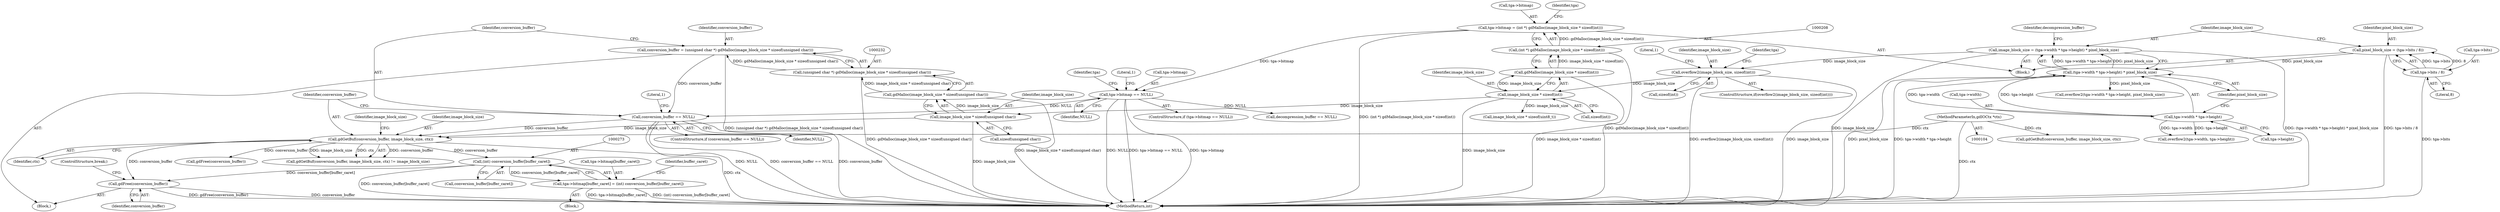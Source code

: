 digraph "0_libgd_01c61f8ab110a77ae64b5ca67c244c728c506f03@array" {
"1000272" [label="(Call,(int) conversion_buffer[buffer_caret])"];
"1000248" [label="(Call,gdGetBuf(conversion_buffer, image_block_size, ctx))"];
"1000239" [label="(Call,conversion_buffer == NULL)"];
"1000229" [label="(Call,conversion_buffer = (unsigned char *) gdMalloc(image_block_size * sizeof(unsigned char)))"];
"1000231" [label="(Call,(unsigned char *) gdMalloc(image_block_size * sizeof(unsigned char)))"];
"1000233" [label="(Call,gdMalloc(image_block_size * sizeof(unsigned char)))"];
"1000234" [label="(Call,image_block_size * sizeof(unsigned char))"];
"1000210" [label="(Call,image_block_size * sizeof(int))"];
"1000180" [label="(Call,overflow2(image_block_size, sizeof(int)))"];
"1000117" [label="(Call,image_block_size = (tga->width * tga->height) * pixel_block_size)"];
"1000119" [label="(Call,(tga->width * tga->height) * pixel_block_size)"];
"1000120" [label="(Call,tga->width * tga->height)"];
"1000109" [label="(Call,pixel_block_size = (tga->bits / 8))"];
"1000111" [label="(Call,tga->bits / 8)"];
"1000215" [label="(Call,tga->bitmap == NULL)"];
"1000203" [label="(Call,tga->bitmap = (int *) gdMalloc(image_block_size * sizeof(int)))"];
"1000207" [label="(Call,(int *) gdMalloc(image_block_size * sizeof(int)))"];
"1000209" [label="(Call,gdMalloc(image_block_size * sizeof(int)))"];
"1000105" [label="(MethodParameterIn,gdIOCtx *ctx)"];
"1000266" [label="(Call,tga->bitmap[buffer_caret] = (int) conversion_buffer[buffer_caret])"];
"1000279" [label="(Call,gdFree(conversion_buffer))"];
"1000519" [label="(MethodReturn,int)"];
"1000121" [label="(Call,tga->width)"];
"1000241" [label="(Identifier,NULL)"];
"1000204" [label="(Call,tga->bitmap)"];
"1000110" [label="(Identifier,pixel_block_size)"];
"1000236" [label="(Call,sizeof(unsigned char))"];
"1000230" [label="(Identifier,conversion_buffer)"];
"1000211" [label="(Identifier,image_block_size)"];
"1000187" [label="(Literal,1)"];
"1000179" [label="(ControlStructure,if(overflow2(image_block_size, sizeof(int))))"];
"1000233" [label="(Call,gdMalloc(image_block_size * sizeof(unsigned char)))"];
"1000124" [label="(Call,tga->height)"];
"1000216" [label="(Call,tga->bitmap)"];
"1000225" [label="(Identifier,tga)"];
"1000207" [label="(Call,(int *) gdMalloc(image_block_size * sizeof(int)))"];
"1000288" [label="(Call,image_block_size * sizeof(uint8_t))"];
"1000107" [label="(Block,)"];
"1000281" [label="(ControlStructure,break;)"];
"1000239" [label="(Call,conversion_buffer == NULL)"];
"1000222" [label="(Literal,1)"];
"1000231" [label="(Call,(unsigned char *) gdMalloc(image_block_size * sizeof(unsigned char)))"];
"1000274" [label="(Call,conversion_buffer[buffer_caret])"];
"1000234" [label="(Call,image_block_size * sizeof(unsigned char))"];
"1000130" [label="(Identifier,decompression_buffer)"];
"1000105" [label="(MethodParameterIn,gdIOCtx *ctx)"];
"1000180" [label="(Call,overflow2(image_block_size, sizeof(int)))"];
"1000251" [label="(Identifier,ctx)"];
"1000245" [label="(Literal,1)"];
"1000115" [label="(Literal,8)"];
"1000112" [label="(Call,tga->bits)"];
"1000248" [label="(Call,gdGetBuf(conversion_buffer, image_block_size, ctx))"];
"1000266" [label="(Call,tga->bitmap[buffer_caret] = (int) conversion_buffer[buffer_caret])"];
"1000265" [label="(Block,)"];
"1000235" [label="(Identifier,image_block_size)"];
"1000219" [label="(Identifier,NULL)"];
"1000238" [label="(ControlStructure,if (conversion_buffer == NULL))"];
"1000215" [label="(Call,tga->bitmap == NULL)"];
"1000118" [label="(Identifier,image_block_size)"];
"1000209" [label="(Call,gdMalloc(image_block_size * sizeof(int)))"];
"1000111" [label="(Call,tga->bits / 8)"];
"1000323" [label="(Call,gdGetBuf(conversion_buffer, image_block_size, ctx))"];
"1000280" [label="(Identifier,conversion_buffer)"];
"1000214" [label="(ControlStructure,if (tga->bitmap == NULL))"];
"1000212" [label="(Call,sizeof(int))"];
"1000227" [label="(Block,)"];
"1000181" [label="(Identifier,image_block_size)"];
"1000210" [label="(Call,image_block_size * sizeof(int))"];
"1000249" [label="(Identifier,conversion_buffer)"];
"1000119" [label="(Call,(tga->width * tga->height) * pixel_block_size)"];
"1000120" [label="(Call,tga->width * tga->height)"];
"1000256" [label="(Call,gdFree(conversion_buffer))"];
"1000117" [label="(Call,image_block_size = (tga->width * tga->height) * pixel_block_size)"];
"1000229" [label="(Call,conversion_buffer = (unsigned char *) gdMalloc(image_block_size * sizeof(unsigned char)))"];
"1000267" [label="(Call,tga->bitmap[buffer_caret])"];
"1000127" [label="(Identifier,pixel_block_size)"];
"1000109" [label="(Call,pixel_block_size = (tga->bits / 8))"];
"1000252" [label="(Identifier,image_block_size)"];
"1000154" [label="(Call,overflow2(tga->width, tga->height))"];
"1000217" [label="(Identifier,tga)"];
"1000182" [label="(Call,sizeof(int))"];
"1000250" [label="(Identifier,image_block_size)"];
"1000166" [label="(Call,overflow2(tga->width * tga->height, pixel_block_size))"];
"1000203" [label="(Call,tga->bitmap = (int *) gdMalloc(image_block_size * sizeof(int)))"];
"1000272" [label="(Call,(int) conversion_buffer[buffer_caret])"];
"1000240" [label="(Identifier,conversion_buffer)"];
"1000293" [label="(Call,decompression_buffer == NULL)"];
"1000192" [label="(Identifier,tga)"];
"1000247" [label="(Call,gdGetBuf(conversion_buffer, image_block_size, ctx) != image_block_size)"];
"1000278" [label="(Identifier,buffer_caret)"];
"1000279" [label="(Call,gdFree(conversion_buffer))"];
"1000272" -> "1000266"  [label="AST: "];
"1000272" -> "1000274"  [label="CFG: "];
"1000273" -> "1000272"  [label="AST: "];
"1000274" -> "1000272"  [label="AST: "];
"1000266" -> "1000272"  [label="CFG: "];
"1000272" -> "1000519"  [label="DDG: conversion_buffer[buffer_caret]"];
"1000272" -> "1000266"  [label="DDG: conversion_buffer[buffer_caret]"];
"1000248" -> "1000272"  [label="DDG: conversion_buffer"];
"1000272" -> "1000279"  [label="DDG: conversion_buffer[buffer_caret]"];
"1000248" -> "1000247"  [label="AST: "];
"1000248" -> "1000251"  [label="CFG: "];
"1000249" -> "1000248"  [label="AST: "];
"1000250" -> "1000248"  [label="AST: "];
"1000251" -> "1000248"  [label="AST: "];
"1000252" -> "1000248"  [label="CFG: "];
"1000248" -> "1000519"  [label="DDG: ctx"];
"1000248" -> "1000247"  [label="DDG: conversion_buffer"];
"1000248" -> "1000247"  [label="DDG: image_block_size"];
"1000248" -> "1000247"  [label="DDG: ctx"];
"1000239" -> "1000248"  [label="DDG: conversion_buffer"];
"1000234" -> "1000248"  [label="DDG: image_block_size"];
"1000105" -> "1000248"  [label="DDG: ctx"];
"1000248" -> "1000256"  [label="DDG: conversion_buffer"];
"1000248" -> "1000279"  [label="DDG: conversion_buffer"];
"1000239" -> "1000238"  [label="AST: "];
"1000239" -> "1000241"  [label="CFG: "];
"1000240" -> "1000239"  [label="AST: "];
"1000241" -> "1000239"  [label="AST: "];
"1000245" -> "1000239"  [label="CFG: "];
"1000249" -> "1000239"  [label="CFG: "];
"1000239" -> "1000519"  [label="DDG: conversion_buffer == NULL"];
"1000239" -> "1000519"  [label="DDG: conversion_buffer"];
"1000239" -> "1000519"  [label="DDG: NULL"];
"1000229" -> "1000239"  [label="DDG: conversion_buffer"];
"1000215" -> "1000239"  [label="DDG: NULL"];
"1000229" -> "1000227"  [label="AST: "];
"1000229" -> "1000231"  [label="CFG: "];
"1000230" -> "1000229"  [label="AST: "];
"1000231" -> "1000229"  [label="AST: "];
"1000240" -> "1000229"  [label="CFG: "];
"1000229" -> "1000519"  [label="DDG: (unsigned char *) gdMalloc(image_block_size * sizeof(unsigned char))"];
"1000231" -> "1000229"  [label="DDG: gdMalloc(image_block_size * sizeof(unsigned char))"];
"1000231" -> "1000233"  [label="CFG: "];
"1000232" -> "1000231"  [label="AST: "];
"1000233" -> "1000231"  [label="AST: "];
"1000231" -> "1000519"  [label="DDG: gdMalloc(image_block_size * sizeof(unsigned char))"];
"1000233" -> "1000231"  [label="DDG: image_block_size * sizeof(unsigned char)"];
"1000233" -> "1000234"  [label="CFG: "];
"1000234" -> "1000233"  [label="AST: "];
"1000233" -> "1000519"  [label="DDG: image_block_size * sizeof(unsigned char)"];
"1000234" -> "1000233"  [label="DDG: image_block_size"];
"1000234" -> "1000236"  [label="CFG: "];
"1000235" -> "1000234"  [label="AST: "];
"1000236" -> "1000234"  [label="AST: "];
"1000234" -> "1000519"  [label="DDG: image_block_size"];
"1000210" -> "1000234"  [label="DDG: image_block_size"];
"1000210" -> "1000209"  [label="AST: "];
"1000210" -> "1000212"  [label="CFG: "];
"1000211" -> "1000210"  [label="AST: "];
"1000212" -> "1000210"  [label="AST: "];
"1000209" -> "1000210"  [label="CFG: "];
"1000210" -> "1000519"  [label="DDG: image_block_size"];
"1000210" -> "1000209"  [label="DDG: image_block_size"];
"1000180" -> "1000210"  [label="DDG: image_block_size"];
"1000210" -> "1000288"  [label="DDG: image_block_size"];
"1000180" -> "1000179"  [label="AST: "];
"1000180" -> "1000182"  [label="CFG: "];
"1000181" -> "1000180"  [label="AST: "];
"1000182" -> "1000180"  [label="AST: "];
"1000187" -> "1000180"  [label="CFG: "];
"1000192" -> "1000180"  [label="CFG: "];
"1000180" -> "1000519"  [label="DDG: image_block_size"];
"1000180" -> "1000519"  [label="DDG: overflow2(image_block_size, sizeof(int))"];
"1000117" -> "1000180"  [label="DDG: image_block_size"];
"1000117" -> "1000107"  [label="AST: "];
"1000117" -> "1000119"  [label="CFG: "];
"1000118" -> "1000117"  [label="AST: "];
"1000119" -> "1000117"  [label="AST: "];
"1000130" -> "1000117"  [label="CFG: "];
"1000117" -> "1000519"  [label="DDG: image_block_size"];
"1000117" -> "1000519"  [label="DDG: (tga->width * tga->height) * pixel_block_size"];
"1000119" -> "1000117"  [label="DDG: tga->width * tga->height"];
"1000119" -> "1000117"  [label="DDG: pixel_block_size"];
"1000119" -> "1000127"  [label="CFG: "];
"1000120" -> "1000119"  [label="AST: "];
"1000127" -> "1000119"  [label="AST: "];
"1000119" -> "1000519"  [label="DDG: pixel_block_size"];
"1000119" -> "1000519"  [label="DDG: tga->width * tga->height"];
"1000120" -> "1000119"  [label="DDG: tga->width"];
"1000120" -> "1000119"  [label="DDG: tga->height"];
"1000109" -> "1000119"  [label="DDG: pixel_block_size"];
"1000119" -> "1000166"  [label="DDG: pixel_block_size"];
"1000120" -> "1000124"  [label="CFG: "];
"1000121" -> "1000120"  [label="AST: "];
"1000124" -> "1000120"  [label="AST: "];
"1000127" -> "1000120"  [label="CFG: "];
"1000120" -> "1000154"  [label="DDG: tga->width"];
"1000120" -> "1000154"  [label="DDG: tga->height"];
"1000109" -> "1000107"  [label="AST: "];
"1000109" -> "1000111"  [label="CFG: "];
"1000110" -> "1000109"  [label="AST: "];
"1000111" -> "1000109"  [label="AST: "];
"1000118" -> "1000109"  [label="CFG: "];
"1000109" -> "1000519"  [label="DDG: tga->bits / 8"];
"1000111" -> "1000109"  [label="DDG: tga->bits"];
"1000111" -> "1000109"  [label="DDG: 8"];
"1000111" -> "1000115"  [label="CFG: "];
"1000112" -> "1000111"  [label="AST: "];
"1000115" -> "1000111"  [label="AST: "];
"1000111" -> "1000519"  [label="DDG: tga->bits"];
"1000215" -> "1000214"  [label="AST: "];
"1000215" -> "1000219"  [label="CFG: "];
"1000216" -> "1000215"  [label="AST: "];
"1000219" -> "1000215"  [label="AST: "];
"1000222" -> "1000215"  [label="CFG: "];
"1000225" -> "1000215"  [label="CFG: "];
"1000215" -> "1000519"  [label="DDG: tga->bitmap"];
"1000215" -> "1000519"  [label="DDG: NULL"];
"1000215" -> "1000519"  [label="DDG: tga->bitmap == NULL"];
"1000203" -> "1000215"  [label="DDG: tga->bitmap"];
"1000215" -> "1000293"  [label="DDG: NULL"];
"1000203" -> "1000107"  [label="AST: "];
"1000203" -> "1000207"  [label="CFG: "];
"1000204" -> "1000203"  [label="AST: "];
"1000207" -> "1000203"  [label="AST: "];
"1000217" -> "1000203"  [label="CFG: "];
"1000203" -> "1000519"  [label="DDG: (int *) gdMalloc(image_block_size * sizeof(int))"];
"1000207" -> "1000203"  [label="DDG: gdMalloc(image_block_size * sizeof(int))"];
"1000207" -> "1000209"  [label="CFG: "];
"1000208" -> "1000207"  [label="AST: "];
"1000209" -> "1000207"  [label="AST: "];
"1000207" -> "1000519"  [label="DDG: gdMalloc(image_block_size * sizeof(int))"];
"1000209" -> "1000207"  [label="DDG: image_block_size * sizeof(int)"];
"1000209" -> "1000519"  [label="DDG: image_block_size * sizeof(int)"];
"1000105" -> "1000104"  [label="AST: "];
"1000105" -> "1000519"  [label="DDG: ctx"];
"1000105" -> "1000323"  [label="DDG: ctx"];
"1000266" -> "1000265"  [label="AST: "];
"1000267" -> "1000266"  [label="AST: "];
"1000278" -> "1000266"  [label="CFG: "];
"1000266" -> "1000519"  [label="DDG: tga->bitmap[buffer_caret]"];
"1000266" -> "1000519"  [label="DDG: (int) conversion_buffer[buffer_caret]"];
"1000279" -> "1000227"  [label="AST: "];
"1000279" -> "1000280"  [label="CFG: "];
"1000280" -> "1000279"  [label="AST: "];
"1000281" -> "1000279"  [label="CFG: "];
"1000279" -> "1000519"  [label="DDG: conversion_buffer"];
"1000279" -> "1000519"  [label="DDG: gdFree(conversion_buffer)"];
}
